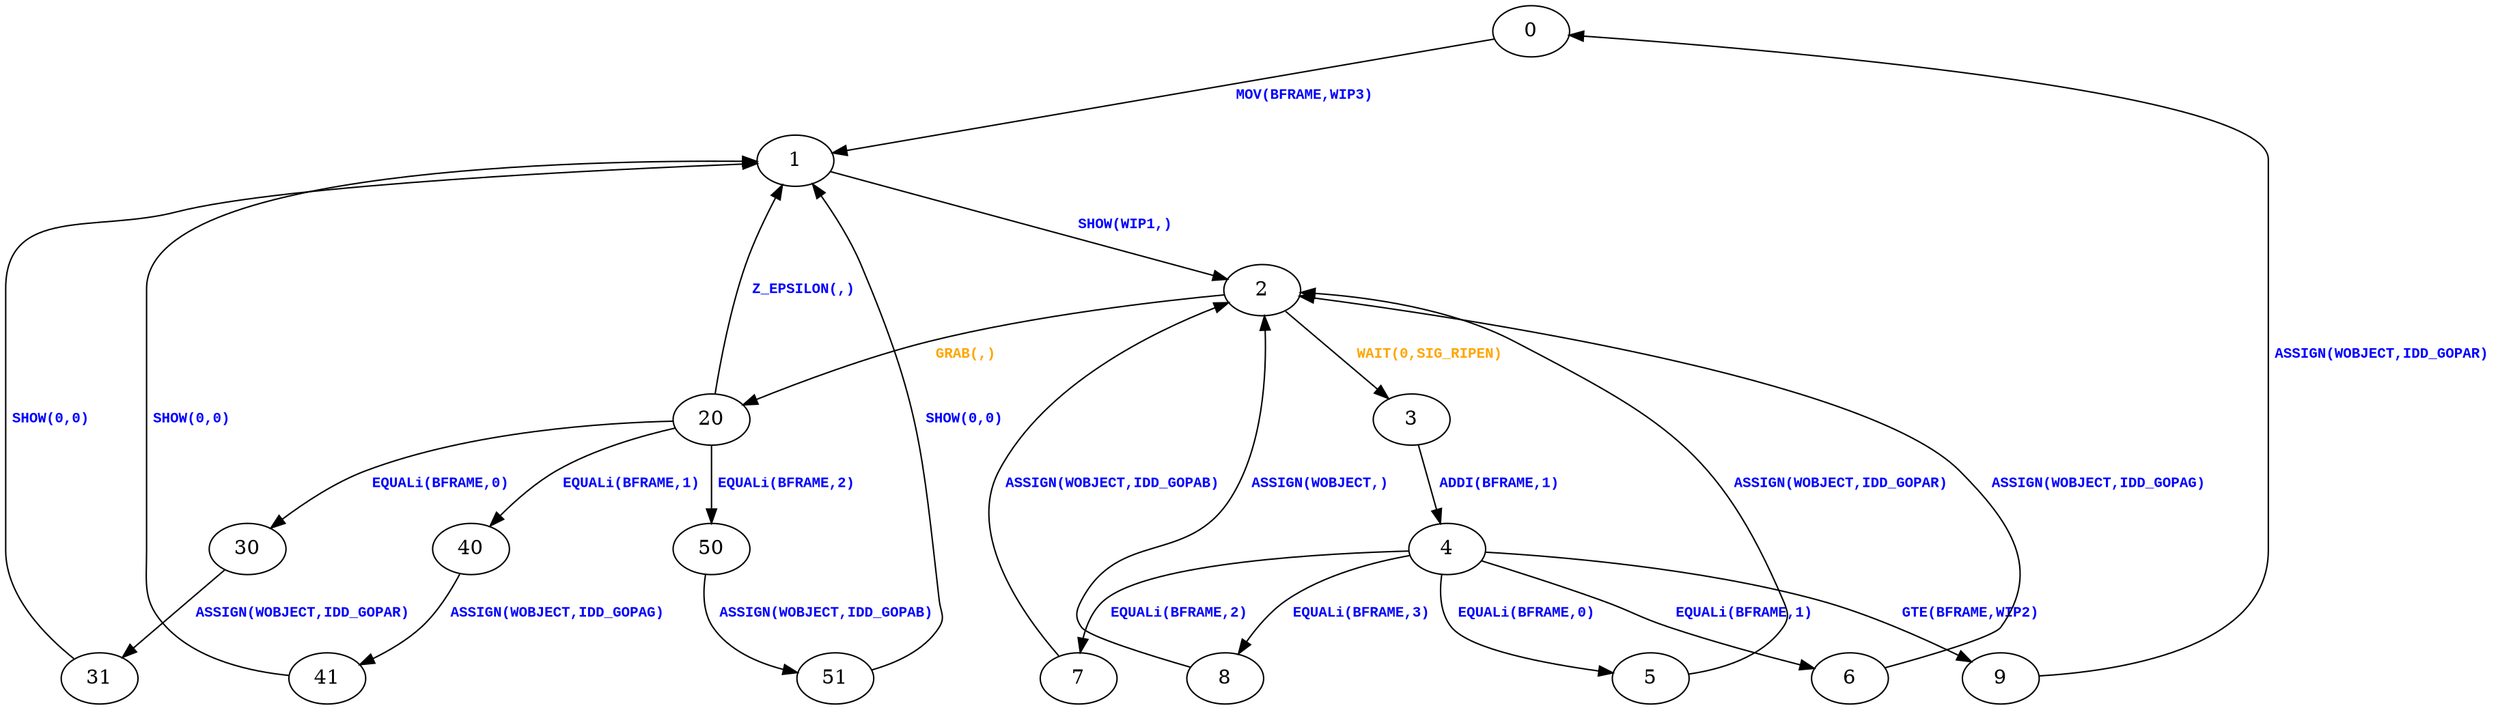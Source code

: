 digraph {
 node [shape=oval];
"0" -> "1"[fontcolor=blue, label=< <table border="0"><tr><td><font face="Courier New" point-size="10"><b>MOV(BFRAME,WIP3)<br align="left"/></b></font></td></tr>
</table>>];
"1" -> "2"[fontcolor=blue, label=< <table border="0"><tr><td><font face="Courier New" point-size="10"><b>SHOW(WIP1,)<br align="left"/></b></font></td></tr>
</table>>];
"2" -> "20"[fontcolor=orange, label=< <table border="0"><tr><td><font face="Courier New" point-size="10"><b>GRAB(,)<br align="left"/></b></font></td></tr>
</table>>];
"2" -> "3"[fontcolor=orange, label=< <table border="0"><tr><td><font face="Courier New" point-size="10"><b>WAIT(0,SIG_RIPEN)<br align="left"/></b></font></td></tr>
</table>>];
"20" -> "30"[fontcolor=blue, label=< <table border="0"><tr><td><font face="Courier New" point-size="10"><b>EQUALi(BFRAME,0)<br align="left"/></b></font></td></tr>
</table>>];
"20" -> "40"[fontcolor=blue, label=< <table border="0"><tr><td><font face="Courier New" point-size="10"><b>EQUALi(BFRAME,1)<br align="left"/></b></font></td></tr>
</table>>];
"20" -> "50"[fontcolor=blue, label=< <table border="0"><tr><td><font face="Courier New" point-size="10"><b>EQUALi(BFRAME,2)<br align="left"/></b></font></td></tr>
</table>>];
"20" -> "1"[fontcolor=blue, label=< <table border="0"><tr><td><font face="Courier New" point-size="10"><b>Z_EPSILON(,)<br align="left"/></b></font></td></tr>
</table>>];
"3" -> "4"[fontcolor=blue, label=< <table border="0"><tr><td><font face="Courier New" point-size="10"><b>ADDI(BFRAME,1)<br align="left"/></b></font></td></tr>
</table>>];
"30" -> "31"[fontcolor=blue, label=< <table border="0"><tr><td><font face="Courier New" point-size="10"><b>ASSIGN(WOBJECT,IDD_GOPAR)<br align="left"/></b></font></td></tr>
</table>>];
"31" -> "1"[fontcolor=blue, label=< <table border="0"><tr><td><font face="Courier New" point-size="10"><b>SHOW(0,0)<br align="left"/></b></font></td></tr>
</table>>];
"4" -> "5"[fontcolor=blue, label=< <table border="0"><tr><td><font face="Courier New" point-size="10"><b>EQUALi(BFRAME,0)<br align="left"/></b></font></td></tr>
</table>>];
"4" -> "6"[fontcolor=blue, label=< <table border="0"><tr><td><font face="Courier New" point-size="10"><b>EQUALi(BFRAME,1)<br align="left"/></b></font></td></tr>
</table>>];
"4" -> "7"[fontcolor=blue, label=< <table border="0"><tr><td><font face="Courier New" point-size="10"><b>EQUALi(BFRAME,2)<br align="left"/></b></font></td></tr>
</table>>];
"4" -> "8"[fontcolor=blue, label=< <table border="0"><tr><td><font face="Courier New" point-size="10"><b>EQUALi(BFRAME,3)<br align="left"/></b></font></td></tr>
</table>>];
"4" -> "9"[fontcolor=blue, label=< <table border="0"><tr><td><font face="Courier New" point-size="10"><b>GTE(BFRAME,WIP2)<br align="left"/></b></font></td></tr>
</table>>];
"40" -> "41"[fontcolor=blue, label=< <table border="0"><tr><td><font face="Courier New" point-size="10"><b>ASSIGN(WOBJECT,IDD_GOPAG)<br align="left"/></b></font></td></tr>
</table>>];
"41" -> "1"[fontcolor=blue, label=< <table border="0"><tr><td><font face="Courier New" point-size="10"><b>SHOW(0,0)<br align="left"/></b></font></td></tr>
</table>>];
"5" -> "2"[fontcolor=blue, label=< <table border="0"><tr><td><font face="Courier New" point-size="10"><b>ASSIGN(WOBJECT,IDD_GOPAR)<br align="left"/></b></font></td></tr>
</table>>];
"50" -> "51"[fontcolor=blue, label=< <table border="0"><tr><td><font face="Courier New" point-size="10"><b>ASSIGN(WOBJECT,IDD_GOPAB)<br align="left"/></b></font></td></tr>
</table>>];
"51" -> "1"[fontcolor=blue, label=< <table border="0"><tr><td><font face="Courier New" point-size="10"><b>SHOW(0,0)<br align="left"/></b></font></td></tr>
</table>>];
"6" -> "2"[fontcolor=blue, label=< <table border="0"><tr><td><font face="Courier New" point-size="10"><b>ASSIGN(WOBJECT,IDD_GOPAG)<br align="left"/></b></font></td></tr>
</table>>];
"7" -> "2"[fontcolor=blue, label=< <table border="0"><tr><td><font face="Courier New" point-size="10"><b>ASSIGN(WOBJECT,IDD_GOPAB)<br align="left"/></b></font></td></tr>
</table>>];
"8" -> "2"[fontcolor=blue, label=< <table border="0"><tr><td><font face="Courier New" point-size="10"><b>ASSIGN(WOBJECT,)<br align="left"/></b></font></td></tr>
</table>>];
"9" -> "0"[fontcolor=blue, label=< <table border="0"><tr><td><font face="Courier New" point-size="10"><b>ASSIGN(WOBJECT,IDD_GOPAR)<br align="left"/></b></font></td></tr>
</table>>];
}
